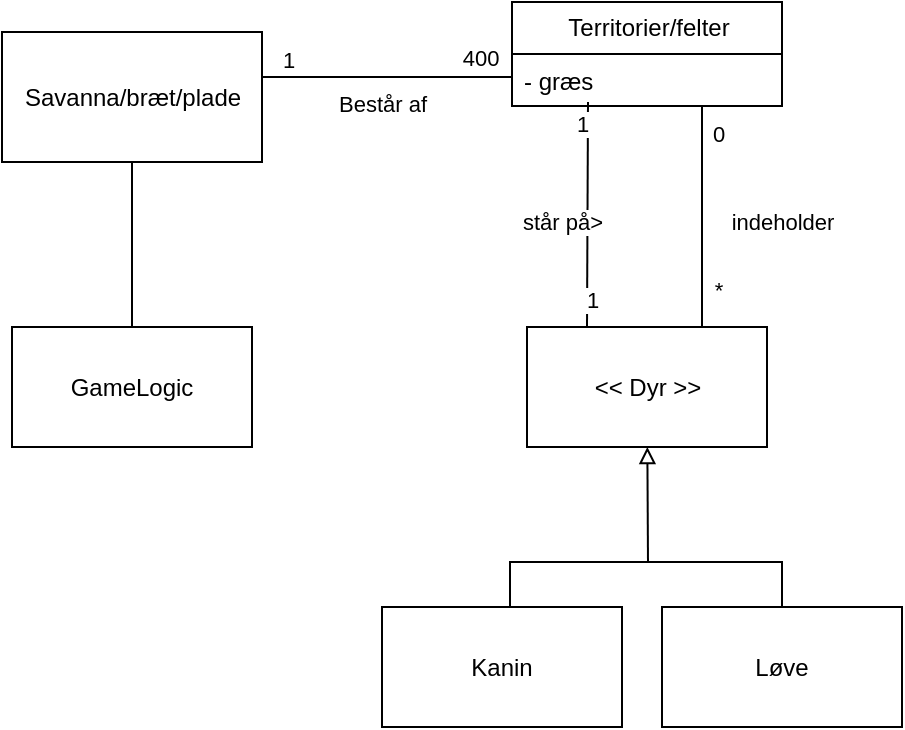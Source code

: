 <mxfile version="13.6.2" type="device"><diagram id="7WRWhtn31coqAiJhuGFI" name="Page-1"><mxGraphModel dx="946" dy="624" grid="1" gridSize="10" guides="1" tooltips="1" connect="1" arrows="1" fold="1" page="1" pageScale="1" pageWidth="827" pageHeight="1169" math="0" shadow="0"><root><mxCell id="0"/><mxCell id="1" parent="0"/><mxCell id="s7D9YIcMINyvOJAp9cRk-3" value="Består af" style="edgeStyle=orthogonalEdgeStyle;rounded=0;orthogonalLoop=1;jettySize=auto;html=1;endArrow=none;endFill=0;" parent="1" edge="1"><mxGeometry x="-0.04" y="-12" relative="1" as="geometry"><mxPoint x="260" y="197.5" as="sourcePoint"/><mxPoint x="385" y="197.5" as="targetPoint"/><mxPoint y="1" as="offset"/></mxGeometry></mxCell><mxCell id="s7D9YIcMINyvOJAp9cRk-4" value="1" style="edgeLabel;html=1;align=center;verticalAlign=middle;resizable=0;points=[];" parent="s7D9YIcMINyvOJAp9cRk-3" vertex="1" connectable="0"><mxGeometry x="-0.661" y="-1" relative="1" as="geometry"><mxPoint x="-8" y="-9.5" as="offset"/></mxGeometry></mxCell><mxCell id="s7D9YIcMINyvOJAp9cRk-5" value="400" style="edgeLabel;html=1;align=center;verticalAlign=middle;resizable=0;points=[];" parent="s7D9YIcMINyvOJAp9cRk-3" vertex="1" connectable="0"><mxGeometry x="0.815" y="1" relative="1" as="geometry"><mxPoint x="-5" y="-8.5" as="offset"/></mxGeometry></mxCell><mxCell id="smBfxPiUdbEr4Ptt-rTK-6" value="" style="edgeStyle=orthogonalEdgeStyle;rounded=0;orthogonalLoop=1;jettySize=auto;html=1;endArrow=none;endFill=0;" edge="1" parent="1" source="s7D9YIcMINyvOJAp9cRk-1" target="smBfxPiUdbEr4Ptt-rTK-5"><mxGeometry relative="1" as="geometry"/></mxCell><mxCell id="s7D9YIcMINyvOJAp9cRk-1" value="Savanna/bræt/plade" style="html=1;" parent="1" vertex="1"><mxGeometry x="130" y="175" width="130" height="65" as="geometry"/></mxCell><mxCell id="s7D9YIcMINyvOJAp9cRk-7" value="indeholder" style="edgeStyle=orthogonalEdgeStyle;rounded=0;orthogonalLoop=1;jettySize=auto;html=1;endArrow=none;endFill=0;" parent="1" source="s7D9YIcMINyvOJAp9cRk-2" target="s7D9YIcMINyvOJAp9cRk-6" edge="1"><mxGeometry x="0.593" y="50" relative="1" as="geometry"><mxPoint x="-10" y="-30" as="offset"/><Array as="points"><mxPoint x="480" y="300"/><mxPoint x="480" y="300"/></Array></mxGeometry></mxCell><mxCell id="s7D9YIcMINyvOJAp9cRk-22" value="0" style="edgeLabel;html=1;align=center;verticalAlign=middle;resizable=0;points=[];" parent="s7D9YIcMINyvOJAp9cRk-7" vertex="1" connectable="0"><mxGeometry x="-0.758" y="3" relative="1" as="geometry"><mxPoint x="4.5" as="offset"/></mxGeometry></mxCell><mxCell id="s7D9YIcMINyvOJAp9cRk-23" value="*" style="edgeLabel;html=1;align=center;verticalAlign=middle;resizable=0;points=[];" parent="s7D9YIcMINyvOJAp9cRk-7" vertex="1" connectable="0"><mxGeometry x="0.551" relative="1" as="geometry"><mxPoint x="7.5" y="6" as="offset"/></mxGeometry></mxCell><mxCell id="s7D9YIcMINyvOJAp9cRk-2" value="Territorier/felter" style="swimlane;fontStyle=0;childLayout=stackLayout;horizontal=1;startSize=26;fillColor=#ffffff;horizontalStack=0;resizeParent=1;resizeParentMax=0;resizeLast=0;collapsible=1;marginBottom=0;fontFamily=Helvetica;fontSize=12;fontColor=#000000;align=center;strokeColor=#000000;html=1;" parent="1" vertex="1"><mxGeometry x="385" y="160" width="135" height="52" as="geometry"/></mxCell><mxCell id="s7D9YIcMINyvOJAp9cRk-26" value="- græs" style="text;strokeColor=none;fillColor=none;align=left;verticalAlign=top;spacingLeft=4;spacingRight=4;overflow=hidden;rotatable=0;points=[[0,0.5],[1,0.5]];portConstraint=eastwest;" parent="s7D9YIcMINyvOJAp9cRk-2" vertex="1"><mxGeometry y="26" width="135" height="26" as="geometry"/></mxCell><mxCell id="s7D9YIcMINyvOJAp9cRk-11" value="" style="rounded=0;orthogonalLoop=1;jettySize=auto;html=1;endArrow=none;endFill=0;startArrow=block;startFill=0;" parent="1" source="s7D9YIcMINyvOJAp9cRk-6" edge="1"><mxGeometry relative="1" as="geometry"><mxPoint x="453" y="440" as="targetPoint"/></mxGeometry></mxCell><mxCell id="s7D9YIcMINyvOJAp9cRk-6" value="&amp;lt;&amp;lt; Dyr &amp;gt;&amp;gt;" style="whiteSpace=wrap;html=1;" parent="1" vertex="1"><mxGeometry x="392.5" y="322.5" width="120" height="60" as="geometry"/></mxCell><mxCell id="s7D9YIcMINyvOJAp9cRk-10" value="Kanin" style="whiteSpace=wrap;html=1;" parent="1" vertex="1"><mxGeometry x="320" y="462.5" width="120" height="60" as="geometry"/></mxCell><mxCell id="s7D9YIcMINyvOJAp9cRk-14" value="" style="edgeStyle=orthogonalEdgeStyle;rounded=0;orthogonalLoop=1;jettySize=auto;html=1;endArrow=none;endFill=0;entryX=0.75;entryY=0;entryDx=0;entryDy=0;" parent="1" target="s7D9YIcMINyvOJAp9cRk-10" edge="1"><mxGeometry relative="1" as="geometry"><mxPoint x="520" y="463" as="sourcePoint"/><mxPoint x="353.75" y="512.5" as="targetPoint"/><Array as="points"><mxPoint x="520" y="440"/><mxPoint x="384" y="440"/></Array></mxGeometry></mxCell><mxCell id="s7D9YIcMINyvOJAp9cRk-15" value="Løve" style="whiteSpace=wrap;html=1;" parent="1" vertex="1"><mxGeometry x="460" y="462.5" width="120" height="60" as="geometry"/></mxCell><mxCell id="smBfxPiUdbEr4Ptt-rTK-5" value="GameLogic" style="whiteSpace=wrap;html=1;" vertex="1" parent="1"><mxGeometry x="135" y="322.5" width="120" height="60" as="geometry"/></mxCell><mxCell id="smBfxPiUdbEr4Ptt-rTK-7" value="står på&amp;gt;" style="endArrow=none;html=1;exitX=0.25;exitY=0;exitDx=0;exitDy=0;" edge="1" parent="1" source="s7D9YIcMINyvOJAp9cRk-6"><mxGeometry x="-0.068" y="13" width="50" height="50" relative="1" as="geometry"><mxPoint x="427" y="310" as="sourcePoint"/><mxPoint x="423" y="210" as="targetPoint"/><mxPoint as="offset"/></mxGeometry></mxCell><mxCell id="smBfxPiUdbEr4Ptt-rTK-8" value="1" style="edgeLabel;html=1;align=center;verticalAlign=middle;resizable=0;points=[];" vertex="1" connectable="0" parent="smBfxPiUdbEr4Ptt-rTK-7"><mxGeometry x="-0.76" y="-2" relative="1" as="geometry"><mxPoint as="offset"/></mxGeometry></mxCell><mxCell id="smBfxPiUdbEr4Ptt-rTK-9" value="1" style="edgeLabel;html=1;align=center;verticalAlign=middle;resizable=0;points=[];" vertex="1" connectable="0" parent="smBfxPiUdbEr4Ptt-rTK-7"><mxGeometry x="0.804" y="3" relative="1" as="geometry"><mxPoint as="offset"/></mxGeometry></mxCell></root></mxGraphModel></diagram></mxfile>
